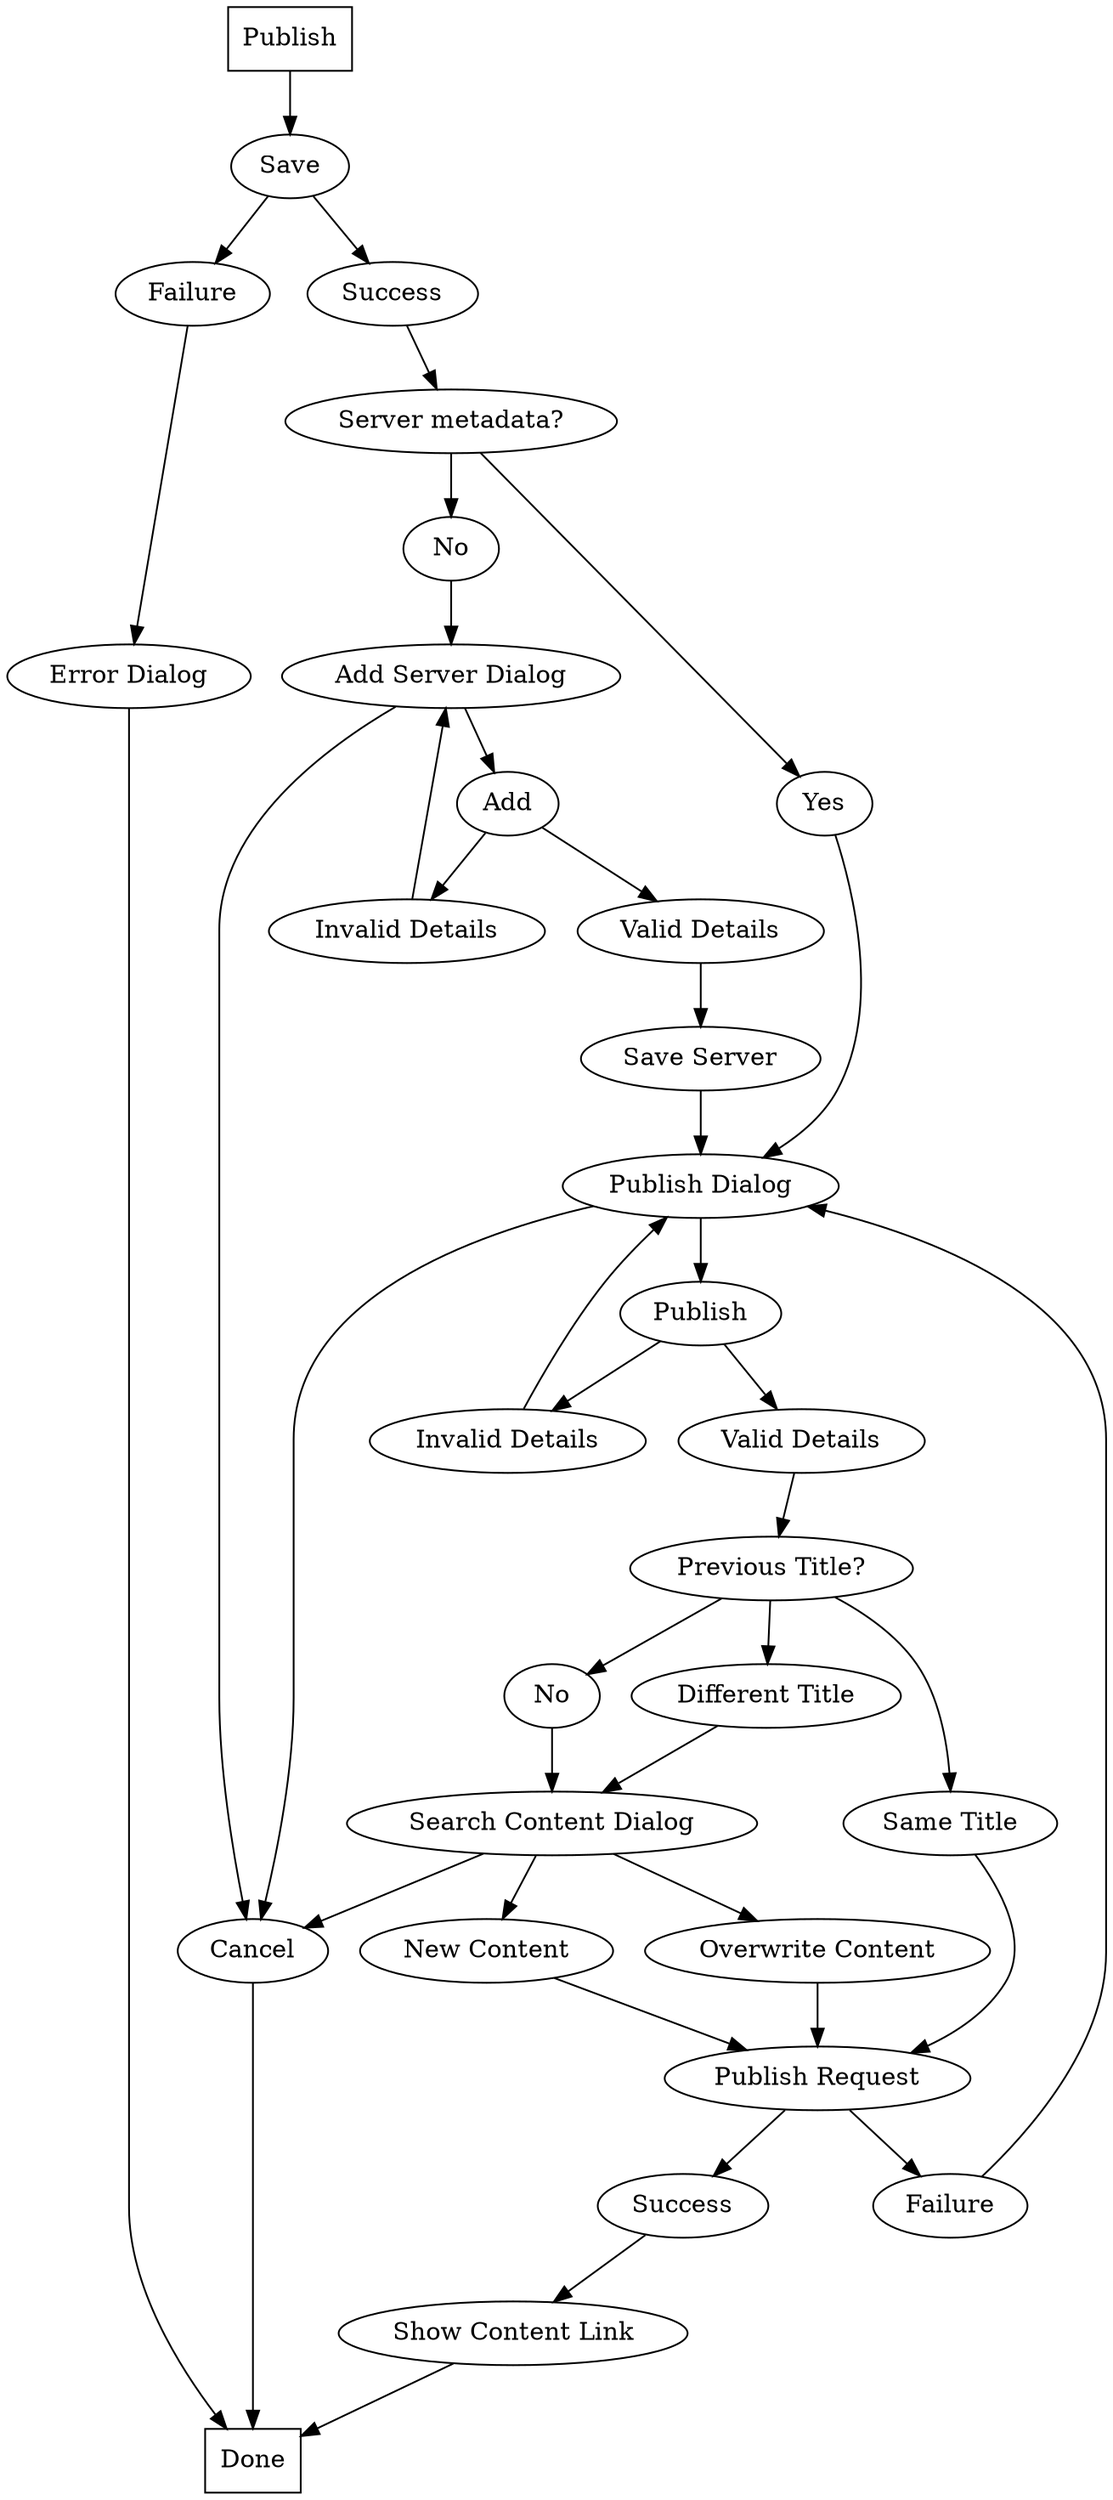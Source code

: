 // to generate an image: dot -Tsvg -O state.dot
// requires grapvhiz
digraph RSConnectJupyter {
    Publish -> Save

    Save -> Failure -> "Error Dialog" -> Done
    Save -> Success

    Success -> "Server metadata?" -> {No, Yes}
    No -> "Add Server Dialog" -> {Cancel, Add}
    Yes -> "Publish Dialog"
    Cancel -> Done
    Add -> {"Invalid Details", "Valid Details"}
    "Invalid Details" -> "Add Server Dialog"
    "Valid Details" -> "Save Server" -> "Publish Dialog"

    Publish1 [label="Publish"]
    Invalid1 [label="Invalid Details"]
    Valid1 [label="Valid Details"]
    No2 [label="No"]
    "Publish Dialog" -> Cancel
    "Publish Dialog" -> Publish1 -> {Invalid1, Valid1}
    Invalid1 -> "Publish Dialog"
    Valid1 -> "Previous Title?" -> {No2, "Different Title", "Same Title"}
    No2 -> "Search Content Dialog"
    "Same Title" -> "Publish Request"
    "Different Title" -> "Search Content Dialog"

    Failure1 [label="Failure"]
    Success1 [label="Success"]
    "Publish Request" -> {Failure1, Success1}
    Failure1 -> "Publish Dialog"
    Success1 -> "Show Content Link" -> Done

    "Search Content Dialog" -> {Cancel, "New Content", "Overwrite Content"}
    {"New Content", "Overwrite Content"} -> "Publish Request"

    Publish [shape=box]
    Done [shape=box]
}
